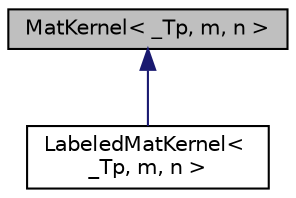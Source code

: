 digraph "MatKernel&lt; _Tp, m, n &gt;"
{
  edge [fontname="Helvetica",fontsize="10",labelfontname="Helvetica",labelfontsize="10"];
  node [fontname="Helvetica",fontsize="10",shape=record];
  Node1 [label="MatKernel\< _Tp, m, n \>",height=0.2,width=0.4,color="black", fillcolor="grey75", style="filled" fontcolor="black"];
  Node1 -> Node2 [dir="back",color="midnightblue",fontsize="10",style="solid",fontname="Helvetica"];
  Node2 [label="LabeledMatKernel\< \l_Tp, m, n \>",height=0.2,width=0.4,color="black", fillcolor="white", style="filled",URL="$class_labeled_mat_kernel.html"];
}
